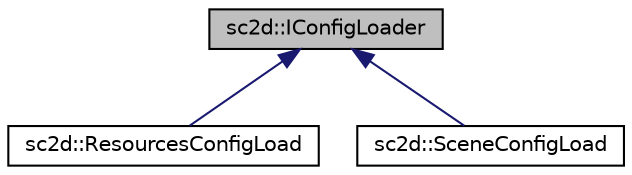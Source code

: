 digraph "sc2d::IConfigLoader"
{
  edge [fontname="Helvetica",fontsize="10",labelfontname="Helvetica",labelfontsize="10"];
  node [fontname="Helvetica",fontsize="10",shape=record];
  Node0 [label="sc2d::IConfigLoader",height=0.2,width=0.4,color="black", fillcolor="grey75", style="filled", fontcolor="black"];
  Node0 -> Node1 [dir="back",color="midnightblue",fontsize="10",style="solid",fontname="Helvetica"];
  Node1 [label="sc2d::ResourcesConfigLoad",height=0.2,width=0.4,color="black", fillcolor="white", style="filled",URL="$structsc2d_1_1ResourcesConfigLoad.html"];
  Node0 -> Node2 [dir="back",color="midnightblue",fontsize="10",style="solid",fontname="Helvetica"];
  Node2 [label="sc2d::SceneConfigLoad",height=0.2,width=0.4,color="black", fillcolor="white", style="filled",URL="$structsc2d_1_1SceneConfigLoad.html"];
}
